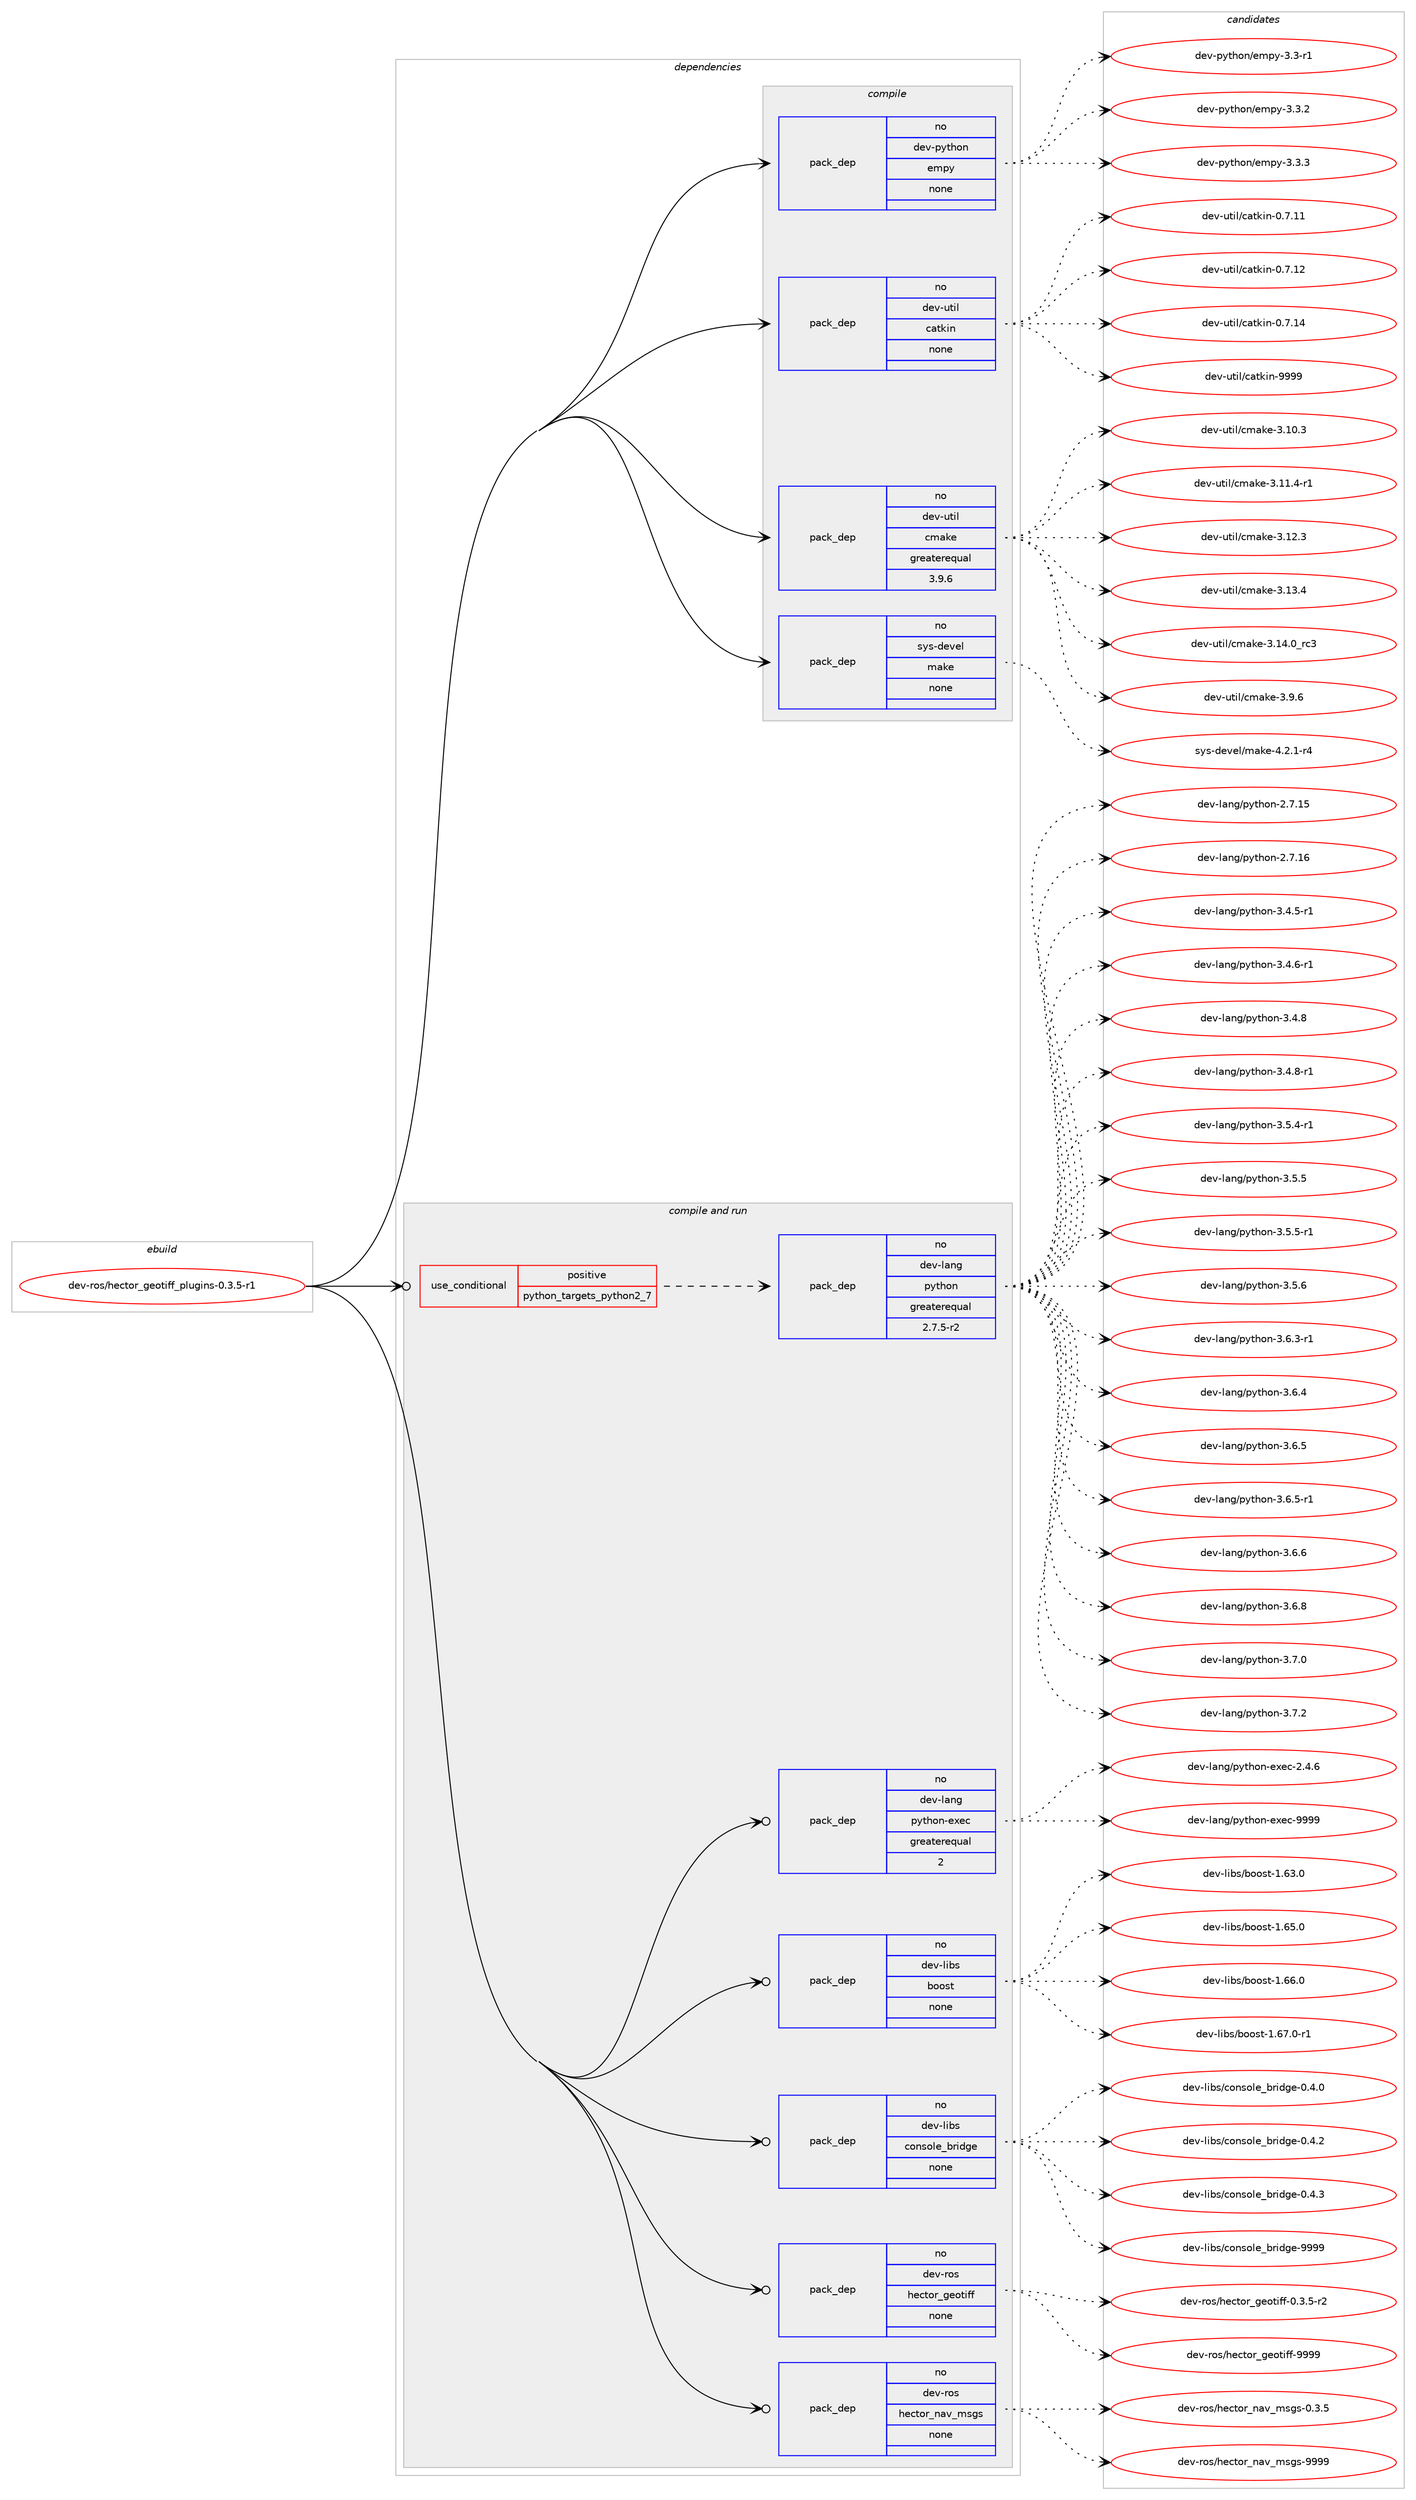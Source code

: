 digraph prolog {

# *************
# Graph options
# *************

newrank=true;
concentrate=true;
compound=true;
graph [rankdir=LR,fontname=Helvetica,fontsize=10,ranksep=1.5];#, ranksep=2.5, nodesep=0.2];
edge  [arrowhead=vee];
node  [fontname=Helvetica,fontsize=10];

# **********
# The ebuild
# **********

subgraph cluster_leftcol {
color=gray;
rank=same;
label=<<i>ebuild</i>>;
id [label="dev-ros/hector_geotiff_plugins-0.3.5-r1", color=red, width=4, href="../dev-ros/hector_geotiff_plugins-0.3.5-r1.svg"];
}

# ****************
# The dependencies
# ****************

subgraph cluster_midcol {
color=gray;
label=<<i>dependencies</i>>;
subgraph cluster_compile {
fillcolor="#eeeeee";
style=filled;
label=<<i>compile</i>>;
subgraph pack1044917 {
dependency1456934 [label=<<TABLE BORDER="0" CELLBORDER="1" CELLSPACING="0" CELLPADDING="4" WIDTH="220"><TR><TD ROWSPAN="6" CELLPADDING="30">pack_dep</TD></TR><TR><TD WIDTH="110">no</TD></TR><TR><TD>dev-python</TD></TR><TR><TD>empy</TD></TR><TR><TD>none</TD></TR><TR><TD></TD></TR></TABLE>>, shape=none, color=blue];
}
id:e -> dependency1456934:w [weight=20,style="solid",arrowhead="vee"];
subgraph pack1044918 {
dependency1456935 [label=<<TABLE BORDER="0" CELLBORDER="1" CELLSPACING="0" CELLPADDING="4" WIDTH="220"><TR><TD ROWSPAN="6" CELLPADDING="30">pack_dep</TD></TR><TR><TD WIDTH="110">no</TD></TR><TR><TD>dev-util</TD></TR><TR><TD>catkin</TD></TR><TR><TD>none</TD></TR><TR><TD></TD></TR></TABLE>>, shape=none, color=blue];
}
id:e -> dependency1456935:w [weight=20,style="solid",arrowhead="vee"];
subgraph pack1044919 {
dependency1456936 [label=<<TABLE BORDER="0" CELLBORDER="1" CELLSPACING="0" CELLPADDING="4" WIDTH="220"><TR><TD ROWSPAN="6" CELLPADDING="30">pack_dep</TD></TR><TR><TD WIDTH="110">no</TD></TR><TR><TD>dev-util</TD></TR><TR><TD>cmake</TD></TR><TR><TD>greaterequal</TD></TR><TR><TD>3.9.6</TD></TR></TABLE>>, shape=none, color=blue];
}
id:e -> dependency1456936:w [weight=20,style="solid",arrowhead="vee"];
subgraph pack1044920 {
dependency1456937 [label=<<TABLE BORDER="0" CELLBORDER="1" CELLSPACING="0" CELLPADDING="4" WIDTH="220"><TR><TD ROWSPAN="6" CELLPADDING="30">pack_dep</TD></TR><TR><TD WIDTH="110">no</TD></TR><TR><TD>sys-devel</TD></TR><TR><TD>make</TD></TR><TR><TD>none</TD></TR><TR><TD></TD></TR></TABLE>>, shape=none, color=blue];
}
id:e -> dependency1456937:w [weight=20,style="solid",arrowhead="vee"];
}
subgraph cluster_compileandrun {
fillcolor="#eeeeee";
style=filled;
label=<<i>compile and run</i>>;
subgraph cond388627 {
dependency1456938 [label=<<TABLE BORDER="0" CELLBORDER="1" CELLSPACING="0" CELLPADDING="4"><TR><TD ROWSPAN="3" CELLPADDING="10">use_conditional</TD></TR><TR><TD>positive</TD></TR><TR><TD>python_targets_python2_7</TD></TR></TABLE>>, shape=none, color=red];
subgraph pack1044921 {
dependency1456939 [label=<<TABLE BORDER="0" CELLBORDER="1" CELLSPACING="0" CELLPADDING="4" WIDTH="220"><TR><TD ROWSPAN="6" CELLPADDING="30">pack_dep</TD></TR><TR><TD WIDTH="110">no</TD></TR><TR><TD>dev-lang</TD></TR><TR><TD>python</TD></TR><TR><TD>greaterequal</TD></TR><TR><TD>2.7.5-r2</TD></TR></TABLE>>, shape=none, color=blue];
}
dependency1456938:e -> dependency1456939:w [weight=20,style="dashed",arrowhead="vee"];
}
id:e -> dependency1456938:w [weight=20,style="solid",arrowhead="odotvee"];
subgraph pack1044922 {
dependency1456940 [label=<<TABLE BORDER="0" CELLBORDER="1" CELLSPACING="0" CELLPADDING="4" WIDTH="220"><TR><TD ROWSPAN="6" CELLPADDING="30">pack_dep</TD></TR><TR><TD WIDTH="110">no</TD></TR><TR><TD>dev-lang</TD></TR><TR><TD>python-exec</TD></TR><TR><TD>greaterequal</TD></TR><TR><TD>2</TD></TR></TABLE>>, shape=none, color=blue];
}
id:e -> dependency1456940:w [weight=20,style="solid",arrowhead="odotvee"];
subgraph pack1044923 {
dependency1456941 [label=<<TABLE BORDER="0" CELLBORDER="1" CELLSPACING="0" CELLPADDING="4" WIDTH="220"><TR><TD ROWSPAN="6" CELLPADDING="30">pack_dep</TD></TR><TR><TD WIDTH="110">no</TD></TR><TR><TD>dev-libs</TD></TR><TR><TD>boost</TD></TR><TR><TD>none</TD></TR><TR><TD></TD></TR></TABLE>>, shape=none, color=blue];
}
id:e -> dependency1456941:w [weight=20,style="solid",arrowhead="odotvee"];
subgraph pack1044924 {
dependency1456942 [label=<<TABLE BORDER="0" CELLBORDER="1" CELLSPACING="0" CELLPADDING="4" WIDTH="220"><TR><TD ROWSPAN="6" CELLPADDING="30">pack_dep</TD></TR><TR><TD WIDTH="110">no</TD></TR><TR><TD>dev-libs</TD></TR><TR><TD>console_bridge</TD></TR><TR><TD>none</TD></TR><TR><TD></TD></TR></TABLE>>, shape=none, color=blue];
}
id:e -> dependency1456942:w [weight=20,style="solid",arrowhead="odotvee"];
subgraph pack1044925 {
dependency1456943 [label=<<TABLE BORDER="0" CELLBORDER="1" CELLSPACING="0" CELLPADDING="4" WIDTH="220"><TR><TD ROWSPAN="6" CELLPADDING="30">pack_dep</TD></TR><TR><TD WIDTH="110">no</TD></TR><TR><TD>dev-ros</TD></TR><TR><TD>hector_geotiff</TD></TR><TR><TD>none</TD></TR><TR><TD></TD></TR></TABLE>>, shape=none, color=blue];
}
id:e -> dependency1456943:w [weight=20,style="solid",arrowhead="odotvee"];
subgraph pack1044926 {
dependency1456944 [label=<<TABLE BORDER="0" CELLBORDER="1" CELLSPACING="0" CELLPADDING="4" WIDTH="220"><TR><TD ROWSPAN="6" CELLPADDING="30">pack_dep</TD></TR><TR><TD WIDTH="110">no</TD></TR><TR><TD>dev-ros</TD></TR><TR><TD>hector_nav_msgs</TD></TR><TR><TD>none</TD></TR><TR><TD></TD></TR></TABLE>>, shape=none, color=blue];
}
id:e -> dependency1456944:w [weight=20,style="solid",arrowhead="odotvee"];
}
subgraph cluster_run {
fillcolor="#eeeeee";
style=filled;
label=<<i>run</i>>;
}
}

# **************
# The candidates
# **************

subgraph cluster_choices {
rank=same;
color=gray;
label=<<i>candidates</i>>;

subgraph choice1044917 {
color=black;
nodesep=1;
choice1001011184511212111610411111047101109112121455146514511449 [label="dev-python/empy-3.3-r1", color=red, width=4,href="../dev-python/empy-3.3-r1.svg"];
choice1001011184511212111610411111047101109112121455146514650 [label="dev-python/empy-3.3.2", color=red, width=4,href="../dev-python/empy-3.3.2.svg"];
choice1001011184511212111610411111047101109112121455146514651 [label="dev-python/empy-3.3.3", color=red, width=4,href="../dev-python/empy-3.3.3.svg"];
dependency1456934:e -> choice1001011184511212111610411111047101109112121455146514511449:w [style=dotted,weight="100"];
dependency1456934:e -> choice1001011184511212111610411111047101109112121455146514650:w [style=dotted,weight="100"];
dependency1456934:e -> choice1001011184511212111610411111047101109112121455146514651:w [style=dotted,weight="100"];
}
subgraph choice1044918 {
color=black;
nodesep=1;
choice1001011184511711610510847999711610710511045484655464949 [label="dev-util/catkin-0.7.11", color=red, width=4,href="../dev-util/catkin-0.7.11.svg"];
choice1001011184511711610510847999711610710511045484655464950 [label="dev-util/catkin-0.7.12", color=red, width=4,href="../dev-util/catkin-0.7.12.svg"];
choice1001011184511711610510847999711610710511045484655464952 [label="dev-util/catkin-0.7.14", color=red, width=4,href="../dev-util/catkin-0.7.14.svg"];
choice100101118451171161051084799971161071051104557575757 [label="dev-util/catkin-9999", color=red, width=4,href="../dev-util/catkin-9999.svg"];
dependency1456935:e -> choice1001011184511711610510847999711610710511045484655464949:w [style=dotted,weight="100"];
dependency1456935:e -> choice1001011184511711610510847999711610710511045484655464950:w [style=dotted,weight="100"];
dependency1456935:e -> choice1001011184511711610510847999711610710511045484655464952:w [style=dotted,weight="100"];
dependency1456935:e -> choice100101118451171161051084799971161071051104557575757:w [style=dotted,weight="100"];
}
subgraph choice1044919 {
color=black;
nodesep=1;
choice1001011184511711610510847991099710710145514649484651 [label="dev-util/cmake-3.10.3", color=red, width=4,href="../dev-util/cmake-3.10.3.svg"];
choice10010111845117116105108479910997107101455146494946524511449 [label="dev-util/cmake-3.11.4-r1", color=red, width=4,href="../dev-util/cmake-3.11.4-r1.svg"];
choice1001011184511711610510847991099710710145514649504651 [label="dev-util/cmake-3.12.3", color=red, width=4,href="../dev-util/cmake-3.12.3.svg"];
choice1001011184511711610510847991099710710145514649514652 [label="dev-util/cmake-3.13.4", color=red, width=4,href="../dev-util/cmake-3.13.4.svg"];
choice1001011184511711610510847991099710710145514649524648951149951 [label="dev-util/cmake-3.14.0_rc3", color=red, width=4,href="../dev-util/cmake-3.14.0_rc3.svg"];
choice10010111845117116105108479910997107101455146574654 [label="dev-util/cmake-3.9.6", color=red, width=4,href="../dev-util/cmake-3.9.6.svg"];
dependency1456936:e -> choice1001011184511711610510847991099710710145514649484651:w [style=dotted,weight="100"];
dependency1456936:e -> choice10010111845117116105108479910997107101455146494946524511449:w [style=dotted,weight="100"];
dependency1456936:e -> choice1001011184511711610510847991099710710145514649504651:w [style=dotted,weight="100"];
dependency1456936:e -> choice1001011184511711610510847991099710710145514649514652:w [style=dotted,weight="100"];
dependency1456936:e -> choice1001011184511711610510847991099710710145514649524648951149951:w [style=dotted,weight="100"];
dependency1456936:e -> choice10010111845117116105108479910997107101455146574654:w [style=dotted,weight="100"];
}
subgraph choice1044920 {
color=black;
nodesep=1;
choice1151211154510010111810110847109971071014552465046494511452 [label="sys-devel/make-4.2.1-r4", color=red, width=4,href="../sys-devel/make-4.2.1-r4.svg"];
dependency1456937:e -> choice1151211154510010111810110847109971071014552465046494511452:w [style=dotted,weight="100"];
}
subgraph choice1044921 {
color=black;
nodesep=1;
choice10010111845108971101034711212111610411111045504655464953 [label="dev-lang/python-2.7.15", color=red, width=4,href="../dev-lang/python-2.7.15.svg"];
choice10010111845108971101034711212111610411111045504655464954 [label="dev-lang/python-2.7.16", color=red, width=4,href="../dev-lang/python-2.7.16.svg"];
choice1001011184510897110103471121211161041111104551465246534511449 [label="dev-lang/python-3.4.5-r1", color=red, width=4,href="../dev-lang/python-3.4.5-r1.svg"];
choice1001011184510897110103471121211161041111104551465246544511449 [label="dev-lang/python-3.4.6-r1", color=red, width=4,href="../dev-lang/python-3.4.6-r1.svg"];
choice100101118451089711010347112121116104111110455146524656 [label="dev-lang/python-3.4.8", color=red, width=4,href="../dev-lang/python-3.4.8.svg"];
choice1001011184510897110103471121211161041111104551465246564511449 [label="dev-lang/python-3.4.8-r1", color=red, width=4,href="../dev-lang/python-3.4.8-r1.svg"];
choice1001011184510897110103471121211161041111104551465346524511449 [label="dev-lang/python-3.5.4-r1", color=red, width=4,href="../dev-lang/python-3.5.4-r1.svg"];
choice100101118451089711010347112121116104111110455146534653 [label="dev-lang/python-3.5.5", color=red, width=4,href="../dev-lang/python-3.5.5.svg"];
choice1001011184510897110103471121211161041111104551465346534511449 [label="dev-lang/python-3.5.5-r1", color=red, width=4,href="../dev-lang/python-3.5.5-r1.svg"];
choice100101118451089711010347112121116104111110455146534654 [label="dev-lang/python-3.5.6", color=red, width=4,href="../dev-lang/python-3.5.6.svg"];
choice1001011184510897110103471121211161041111104551465446514511449 [label="dev-lang/python-3.6.3-r1", color=red, width=4,href="../dev-lang/python-3.6.3-r1.svg"];
choice100101118451089711010347112121116104111110455146544652 [label="dev-lang/python-3.6.4", color=red, width=4,href="../dev-lang/python-3.6.4.svg"];
choice100101118451089711010347112121116104111110455146544653 [label="dev-lang/python-3.6.5", color=red, width=4,href="../dev-lang/python-3.6.5.svg"];
choice1001011184510897110103471121211161041111104551465446534511449 [label="dev-lang/python-3.6.5-r1", color=red, width=4,href="../dev-lang/python-3.6.5-r1.svg"];
choice100101118451089711010347112121116104111110455146544654 [label="dev-lang/python-3.6.6", color=red, width=4,href="../dev-lang/python-3.6.6.svg"];
choice100101118451089711010347112121116104111110455146544656 [label="dev-lang/python-3.6.8", color=red, width=4,href="../dev-lang/python-3.6.8.svg"];
choice100101118451089711010347112121116104111110455146554648 [label="dev-lang/python-3.7.0", color=red, width=4,href="../dev-lang/python-3.7.0.svg"];
choice100101118451089711010347112121116104111110455146554650 [label="dev-lang/python-3.7.2", color=red, width=4,href="../dev-lang/python-3.7.2.svg"];
dependency1456939:e -> choice10010111845108971101034711212111610411111045504655464953:w [style=dotted,weight="100"];
dependency1456939:e -> choice10010111845108971101034711212111610411111045504655464954:w [style=dotted,weight="100"];
dependency1456939:e -> choice1001011184510897110103471121211161041111104551465246534511449:w [style=dotted,weight="100"];
dependency1456939:e -> choice1001011184510897110103471121211161041111104551465246544511449:w [style=dotted,weight="100"];
dependency1456939:e -> choice100101118451089711010347112121116104111110455146524656:w [style=dotted,weight="100"];
dependency1456939:e -> choice1001011184510897110103471121211161041111104551465246564511449:w [style=dotted,weight="100"];
dependency1456939:e -> choice1001011184510897110103471121211161041111104551465346524511449:w [style=dotted,weight="100"];
dependency1456939:e -> choice100101118451089711010347112121116104111110455146534653:w [style=dotted,weight="100"];
dependency1456939:e -> choice1001011184510897110103471121211161041111104551465346534511449:w [style=dotted,weight="100"];
dependency1456939:e -> choice100101118451089711010347112121116104111110455146534654:w [style=dotted,weight="100"];
dependency1456939:e -> choice1001011184510897110103471121211161041111104551465446514511449:w [style=dotted,weight="100"];
dependency1456939:e -> choice100101118451089711010347112121116104111110455146544652:w [style=dotted,weight="100"];
dependency1456939:e -> choice100101118451089711010347112121116104111110455146544653:w [style=dotted,weight="100"];
dependency1456939:e -> choice1001011184510897110103471121211161041111104551465446534511449:w [style=dotted,weight="100"];
dependency1456939:e -> choice100101118451089711010347112121116104111110455146544654:w [style=dotted,weight="100"];
dependency1456939:e -> choice100101118451089711010347112121116104111110455146544656:w [style=dotted,weight="100"];
dependency1456939:e -> choice100101118451089711010347112121116104111110455146554648:w [style=dotted,weight="100"];
dependency1456939:e -> choice100101118451089711010347112121116104111110455146554650:w [style=dotted,weight="100"];
}
subgraph choice1044922 {
color=black;
nodesep=1;
choice1001011184510897110103471121211161041111104510112010199455046524654 [label="dev-lang/python-exec-2.4.6", color=red, width=4,href="../dev-lang/python-exec-2.4.6.svg"];
choice10010111845108971101034711212111610411111045101120101994557575757 [label="dev-lang/python-exec-9999", color=red, width=4,href="../dev-lang/python-exec-9999.svg"];
dependency1456940:e -> choice1001011184510897110103471121211161041111104510112010199455046524654:w [style=dotted,weight="100"];
dependency1456940:e -> choice10010111845108971101034711212111610411111045101120101994557575757:w [style=dotted,weight="100"];
}
subgraph choice1044923 {
color=black;
nodesep=1;
choice1001011184510810598115479811111111511645494654514648 [label="dev-libs/boost-1.63.0", color=red, width=4,href="../dev-libs/boost-1.63.0.svg"];
choice1001011184510810598115479811111111511645494654534648 [label="dev-libs/boost-1.65.0", color=red, width=4,href="../dev-libs/boost-1.65.0.svg"];
choice1001011184510810598115479811111111511645494654544648 [label="dev-libs/boost-1.66.0", color=red, width=4,href="../dev-libs/boost-1.66.0.svg"];
choice10010111845108105981154798111111115116454946545546484511449 [label="dev-libs/boost-1.67.0-r1", color=red, width=4,href="../dev-libs/boost-1.67.0-r1.svg"];
dependency1456941:e -> choice1001011184510810598115479811111111511645494654514648:w [style=dotted,weight="100"];
dependency1456941:e -> choice1001011184510810598115479811111111511645494654534648:w [style=dotted,weight="100"];
dependency1456941:e -> choice1001011184510810598115479811111111511645494654544648:w [style=dotted,weight="100"];
dependency1456941:e -> choice10010111845108105981154798111111115116454946545546484511449:w [style=dotted,weight="100"];
}
subgraph choice1044924 {
color=black;
nodesep=1;
choice100101118451081059811547991111101151111081019598114105100103101454846524648 [label="dev-libs/console_bridge-0.4.0", color=red, width=4,href="../dev-libs/console_bridge-0.4.0.svg"];
choice100101118451081059811547991111101151111081019598114105100103101454846524650 [label="dev-libs/console_bridge-0.4.2", color=red, width=4,href="../dev-libs/console_bridge-0.4.2.svg"];
choice100101118451081059811547991111101151111081019598114105100103101454846524651 [label="dev-libs/console_bridge-0.4.3", color=red, width=4,href="../dev-libs/console_bridge-0.4.3.svg"];
choice1001011184510810598115479911111011511110810195981141051001031014557575757 [label="dev-libs/console_bridge-9999", color=red, width=4,href="../dev-libs/console_bridge-9999.svg"];
dependency1456942:e -> choice100101118451081059811547991111101151111081019598114105100103101454846524648:w [style=dotted,weight="100"];
dependency1456942:e -> choice100101118451081059811547991111101151111081019598114105100103101454846524650:w [style=dotted,weight="100"];
dependency1456942:e -> choice100101118451081059811547991111101151111081019598114105100103101454846524651:w [style=dotted,weight="100"];
dependency1456942:e -> choice1001011184510810598115479911111011511110810195981141051001031014557575757:w [style=dotted,weight="100"];
}
subgraph choice1044925 {
color=black;
nodesep=1;
choice100101118451141111154710410199116111114951031011111161051021024548465146534511450 [label="dev-ros/hector_geotiff-0.3.5-r2", color=red, width=4,href="../dev-ros/hector_geotiff-0.3.5-r2.svg"];
choice100101118451141111154710410199116111114951031011111161051021024557575757 [label="dev-ros/hector_geotiff-9999", color=red, width=4,href="../dev-ros/hector_geotiff-9999.svg"];
dependency1456943:e -> choice100101118451141111154710410199116111114951031011111161051021024548465146534511450:w [style=dotted,weight="100"];
dependency1456943:e -> choice100101118451141111154710410199116111114951031011111161051021024557575757:w [style=dotted,weight="100"];
}
subgraph choice1044926 {
color=black;
nodesep=1;
choice100101118451141111154710410199116111114951109711895109115103115454846514653 [label="dev-ros/hector_nav_msgs-0.3.5", color=red, width=4,href="../dev-ros/hector_nav_msgs-0.3.5.svg"];
choice1001011184511411111547104101991161111149511097118951091151031154557575757 [label="dev-ros/hector_nav_msgs-9999", color=red, width=4,href="../dev-ros/hector_nav_msgs-9999.svg"];
dependency1456944:e -> choice100101118451141111154710410199116111114951109711895109115103115454846514653:w [style=dotted,weight="100"];
dependency1456944:e -> choice1001011184511411111547104101991161111149511097118951091151031154557575757:w [style=dotted,weight="100"];
}
}

}
